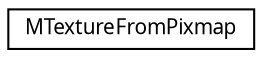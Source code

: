digraph G
{
  edge [fontname="FreeSans.ttf",fontsize="10",labelfontname="FreeSans.ttf",labelfontsize="10"];
  node [fontname="FreeSans.ttf",fontsize="10",shape=record];
  rankdir=LR;
  Node1 [label="MTextureFromPixmap",height=0.2,width=0.4,color="black", fillcolor="white", style="filled",URL="$class_m_texture_from_pixmap.html"];
}
